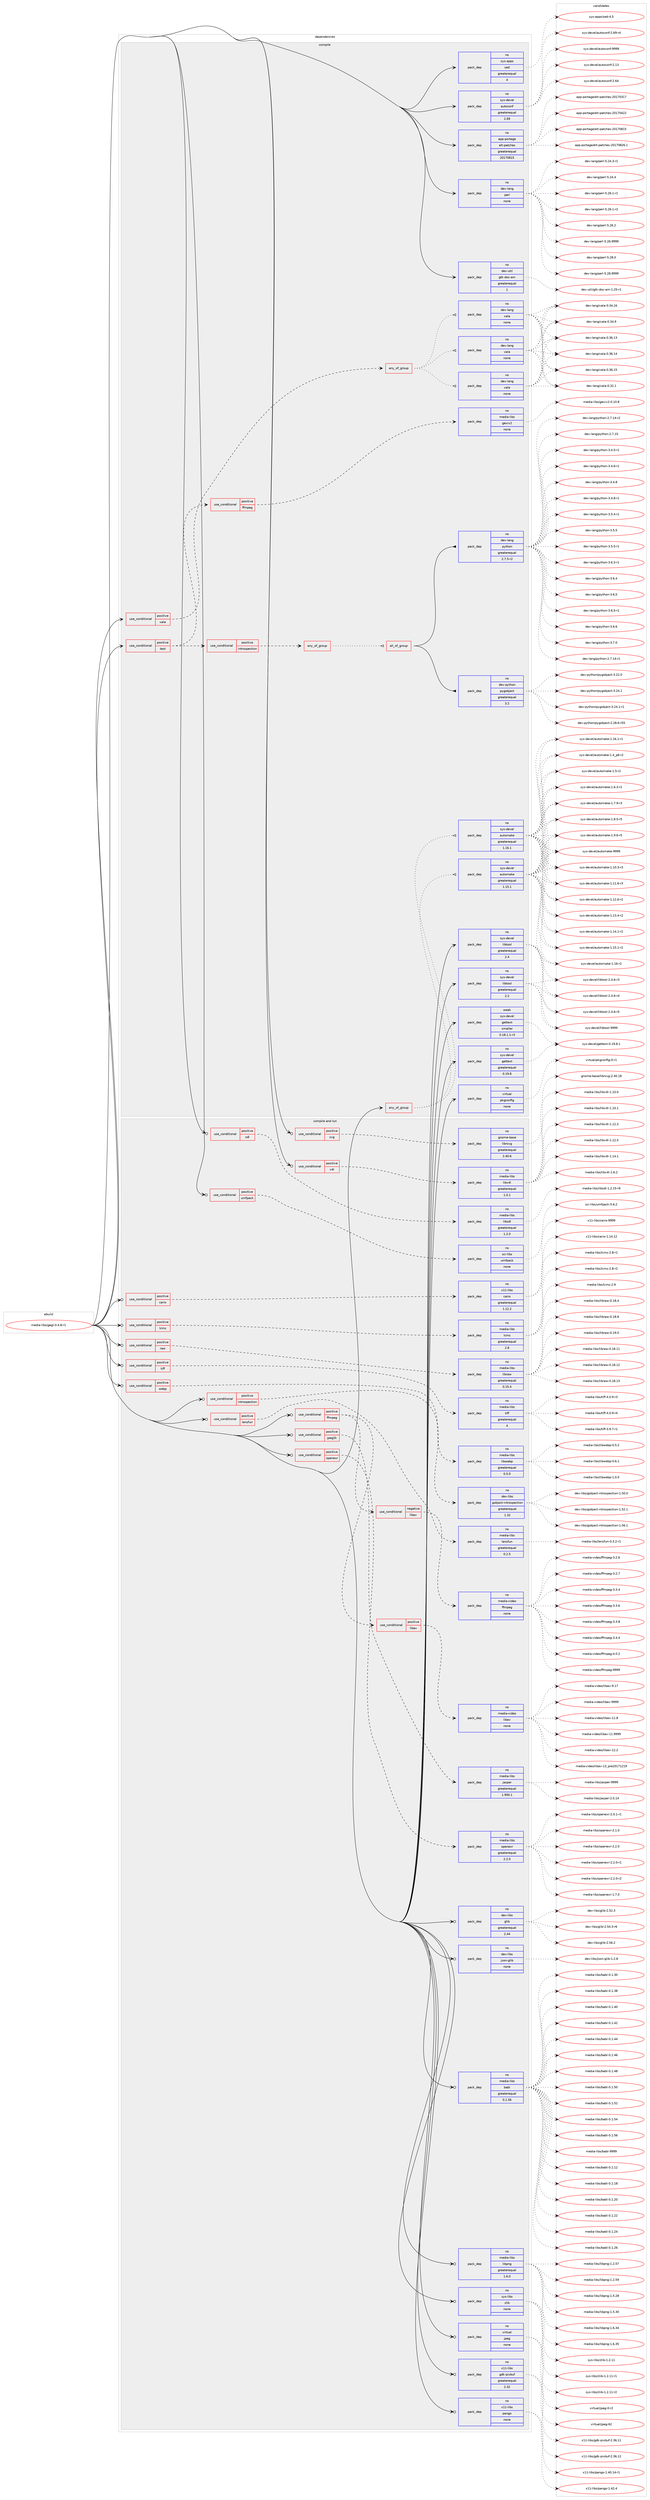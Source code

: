 digraph prolog {

# *************
# Graph options
# *************

newrank=true;
concentrate=true;
compound=true;
graph [rankdir=LR,fontname=Helvetica,fontsize=10,ranksep=1.5];#, ranksep=2.5, nodesep=0.2];
edge  [arrowhead=vee];
node  [fontname=Helvetica,fontsize=10];

# **********
# The ebuild
# **********

subgraph cluster_leftcol {
color=gray;
rank=same;
label=<<i>ebuild</i>>;
id [label="media-libs/gegl-0.4.8-r1", color=red, width=4, href="../media-libs/gegl-0.4.8-r1.svg"];
}

# ****************
# The dependencies
# ****************

subgraph cluster_midcol {
color=gray;
label=<<i>dependencies</i>>;
subgraph cluster_compile {
fillcolor="#eeeeee";
style=filled;
label=<<i>compile</i>>;
subgraph any164 {
dependency10543 [label=<<TABLE BORDER="0" CELLBORDER="1" CELLSPACING="0" CELLPADDING="4"><TR><TD CELLPADDING="10">any_of_group</TD></TR></TABLE>>, shape=none, color=red];subgraph pack7151 {
dependency10544 [label=<<TABLE BORDER="0" CELLBORDER="1" CELLSPACING="0" CELLPADDING="4" WIDTH="220"><TR><TD ROWSPAN="6" CELLPADDING="30">pack_dep</TD></TR><TR><TD WIDTH="110">no</TD></TR><TR><TD>sys-devel</TD></TR><TR><TD>automake</TD></TR><TR><TD>greaterequal</TD></TR><TR><TD>1.16.1</TD></TR></TABLE>>, shape=none, color=blue];
}
dependency10543:e -> dependency10544:w [weight=20,style="dotted",arrowhead="oinv"];
subgraph pack7152 {
dependency10545 [label=<<TABLE BORDER="0" CELLBORDER="1" CELLSPACING="0" CELLPADDING="4" WIDTH="220"><TR><TD ROWSPAN="6" CELLPADDING="30">pack_dep</TD></TR><TR><TD WIDTH="110">no</TD></TR><TR><TD>sys-devel</TD></TR><TR><TD>automake</TD></TR><TR><TD>greaterequal</TD></TR><TR><TD>1.15.1</TD></TR></TABLE>>, shape=none, color=blue];
}
dependency10543:e -> dependency10545:w [weight=20,style="dotted",arrowhead="oinv"];
}
id:e -> dependency10543:w [weight=20,style="solid",arrowhead="vee"];
subgraph cond3217 {
dependency10546 [label=<<TABLE BORDER="0" CELLBORDER="1" CELLSPACING="0" CELLPADDING="4"><TR><TD ROWSPAN="3" CELLPADDING="10">use_conditional</TD></TR><TR><TD>positive</TD></TR><TR><TD>test</TD></TR></TABLE>>, shape=none, color=red];
subgraph cond3218 {
dependency10547 [label=<<TABLE BORDER="0" CELLBORDER="1" CELLSPACING="0" CELLPADDING="4"><TR><TD ROWSPAN="3" CELLPADDING="10">use_conditional</TD></TR><TR><TD>positive</TD></TR><TR><TD>ffmpeg</TD></TR></TABLE>>, shape=none, color=red];
subgraph pack7153 {
dependency10548 [label=<<TABLE BORDER="0" CELLBORDER="1" CELLSPACING="0" CELLPADDING="4" WIDTH="220"><TR><TD ROWSPAN="6" CELLPADDING="30">pack_dep</TD></TR><TR><TD WIDTH="110">no</TD></TR><TR><TD>media-libs</TD></TR><TR><TD>gexiv2</TD></TR><TR><TD>none</TD></TR><TR><TD></TD></TR></TABLE>>, shape=none, color=blue];
}
dependency10547:e -> dependency10548:w [weight=20,style="dashed",arrowhead="vee"];
}
dependency10546:e -> dependency10547:w [weight=20,style="dashed",arrowhead="vee"];
subgraph cond3219 {
dependency10549 [label=<<TABLE BORDER="0" CELLBORDER="1" CELLSPACING="0" CELLPADDING="4"><TR><TD ROWSPAN="3" CELLPADDING="10">use_conditional</TD></TR><TR><TD>positive</TD></TR><TR><TD>introspection</TD></TR></TABLE>>, shape=none, color=red];
subgraph any165 {
dependency10550 [label=<<TABLE BORDER="0" CELLBORDER="1" CELLSPACING="0" CELLPADDING="4"><TR><TD CELLPADDING="10">any_of_group</TD></TR></TABLE>>, shape=none, color=red];subgraph all14 {
dependency10551 [label=<<TABLE BORDER="0" CELLBORDER="1" CELLSPACING="0" CELLPADDING="4"><TR><TD CELLPADDING="10">all_of_group</TD></TR></TABLE>>, shape=none, color=red];subgraph pack7154 {
dependency10552 [label=<<TABLE BORDER="0" CELLBORDER="1" CELLSPACING="0" CELLPADDING="4" WIDTH="220"><TR><TD ROWSPAN="6" CELLPADDING="30">pack_dep</TD></TR><TR><TD WIDTH="110">no</TD></TR><TR><TD>dev-lang</TD></TR><TR><TD>python</TD></TR><TR><TD>greaterequal</TD></TR><TR><TD>2.7.5-r2</TD></TR></TABLE>>, shape=none, color=blue];
}
dependency10551:e -> dependency10552:w [weight=20,style="solid",arrowhead="inv"];
subgraph pack7155 {
dependency10553 [label=<<TABLE BORDER="0" CELLBORDER="1" CELLSPACING="0" CELLPADDING="4" WIDTH="220"><TR><TD ROWSPAN="6" CELLPADDING="30">pack_dep</TD></TR><TR><TD WIDTH="110">no</TD></TR><TR><TD>dev-python</TD></TR><TR><TD>pygobject</TD></TR><TR><TD>greaterequal</TD></TR><TR><TD>3.2</TD></TR></TABLE>>, shape=none, color=blue];
}
dependency10551:e -> dependency10553:w [weight=20,style="solid",arrowhead="inv"];
}
dependency10550:e -> dependency10551:w [weight=20,style="dotted",arrowhead="oinv"];
}
dependency10549:e -> dependency10550:w [weight=20,style="dashed",arrowhead="vee"];
}
dependency10546:e -> dependency10549:w [weight=20,style="dashed",arrowhead="vee"];
}
id:e -> dependency10546:w [weight=20,style="solid",arrowhead="vee"];
subgraph cond3220 {
dependency10554 [label=<<TABLE BORDER="0" CELLBORDER="1" CELLSPACING="0" CELLPADDING="4"><TR><TD ROWSPAN="3" CELLPADDING="10">use_conditional</TD></TR><TR><TD>positive</TD></TR><TR><TD>vala</TD></TR></TABLE>>, shape=none, color=red];
subgraph any166 {
dependency10555 [label=<<TABLE BORDER="0" CELLBORDER="1" CELLSPACING="0" CELLPADDING="4"><TR><TD CELLPADDING="10">any_of_group</TD></TR></TABLE>>, shape=none, color=red];subgraph pack7156 {
dependency10556 [label=<<TABLE BORDER="0" CELLBORDER="1" CELLSPACING="0" CELLPADDING="4" WIDTH="220"><TR><TD ROWSPAN="6" CELLPADDING="30">pack_dep</TD></TR><TR><TD WIDTH="110">no</TD></TR><TR><TD>dev-lang</TD></TR><TR><TD>vala</TD></TR><TR><TD>none</TD></TR><TR><TD></TD></TR></TABLE>>, shape=none, color=blue];
}
dependency10555:e -> dependency10556:w [weight=20,style="dotted",arrowhead="oinv"];
subgraph pack7157 {
dependency10557 [label=<<TABLE BORDER="0" CELLBORDER="1" CELLSPACING="0" CELLPADDING="4" WIDTH="220"><TR><TD ROWSPAN="6" CELLPADDING="30">pack_dep</TD></TR><TR><TD WIDTH="110">no</TD></TR><TR><TD>dev-lang</TD></TR><TR><TD>vala</TD></TR><TR><TD>none</TD></TR><TR><TD></TD></TR></TABLE>>, shape=none, color=blue];
}
dependency10555:e -> dependency10557:w [weight=20,style="dotted",arrowhead="oinv"];
subgraph pack7158 {
dependency10558 [label=<<TABLE BORDER="0" CELLBORDER="1" CELLSPACING="0" CELLPADDING="4" WIDTH="220"><TR><TD ROWSPAN="6" CELLPADDING="30">pack_dep</TD></TR><TR><TD WIDTH="110">no</TD></TR><TR><TD>dev-lang</TD></TR><TR><TD>vala</TD></TR><TR><TD>none</TD></TR><TR><TD></TD></TR></TABLE>>, shape=none, color=blue];
}
dependency10555:e -> dependency10558:w [weight=20,style="dotted",arrowhead="oinv"];
}
dependency10554:e -> dependency10555:w [weight=20,style="dashed",arrowhead="vee"];
}
id:e -> dependency10554:w [weight=20,style="solid",arrowhead="vee"];
subgraph pack7159 {
dependency10559 [label=<<TABLE BORDER="0" CELLBORDER="1" CELLSPACING="0" CELLPADDING="4" WIDTH="220"><TR><TD ROWSPAN="6" CELLPADDING="30">pack_dep</TD></TR><TR><TD WIDTH="110">no</TD></TR><TR><TD>app-portage</TD></TR><TR><TD>elt-patches</TD></TR><TR><TD>greaterequal</TD></TR><TR><TD>20170815</TD></TR></TABLE>>, shape=none, color=blue];
}
id:e -> dependency10559:w [weight=20,style="solid",arrowhead="vee"];
subgraph pack7160 {
dependency10560 [label=<<TABLE BORDER="0" CELLBORDER="1" CELLSPACING="0" CELLPADDING="4" WIDTH="220"><TR><TD ROWSPAN="6" CELLPADDING="30">pack_dep</TD></TR><TR><TD WIDTH="110">no</TD></TR><TR><TD>dev-lang</TD></TR><TR><TD>perl</TD></TR><TR><TD>none</TD></TR><TR><TD></TD></TR></TABLE>>, shape=none, color=blue];
}
id:e -> dependency10560:w [weight=20,style="solid",arrowhead="vee"];
subgraph pack7161 {
dependency10561 [label=<<TABLE BORDER="0" CELLBORDER="1" CELLSPACING="0" CELLPADDING="4" WIDTH="220"><TR><TD ROWSPAN="6" CELLPADDING="30">pack_dep</TD></TR><TR><TD WIDTH="110">no</TD></TR><TR><TD>dev-util</TD></TR><TR><TD>gtk-doc-am</TD></TR><TR><TD>greaterequal</TD></TR><TR><TD>1</TD></TR></TABLE>>, shape=none, color=blue];
}
id:e -> dependency10561:w [weight=20,style="solid",arrowhead="vee"];
subgraph pack7162 {
dependency10562 [label=<<TABLE BORDER="0" CELLBORDER="1" CELLSPACING="0" CELLPADDING="4" WIDTH="220"><TR><TD ROWSPAN="6" CELLPADDING="30">pack_dep</TD></TR><TR><TD WIDTH="110">no</TD></TR><TR><TD>sys-apps</TD></TR><TR><TD>sed</TD></TR><TR><TD>greaterequal</TD></TR><TR><TD>4</TD></TR></TABLE>>, shape=none, color=blue];
}
id:e -> dependency10562:w [weight=20,style="solid",arrowhead="vee"];
subgraph pack7163 {
dependency10563 [label=<<TABLE BORDER="0" CELLBORDER="1" CELLSPACING="0" CELLPADDING="4" WIDTH="220"><TR><TD ROWSPAN="6" CELLPADDING="30">pack_dep</TD></TR><TR><TD WIDTH="110">no</TD></TR><TR><TD>sys-devel</TD></TR><TR><TD>autoconf</TD></TR><TR><TD>greaterequal</TD></TR><TR><TD>2.69</TD></TR></TABLE>>, shape=none, color=blue];
}
id:e -> dependency10563:w [weight=20,style="solid",arrowhead="vee"];
subgraph pack7164 {
dependency10564 [label=<<TABLE BORDER="0" CELLBORDER="1" CELLSPACING="0" CELLPADDING="4" WIDTH="220"><TR><TD ROWSPAN="6" CELLPADDING="30">pack_dep</TD></TR><TR><TD WIDTH="110">no</TD></TR><TR><TD>sys-devel</TD></TR><TR><TD>gettext</TD></TR><TR><TD>greaterequal</TD></TR><TR><TD>0.19.8</TD></TR></TABLE>>, shape=none, color=blue];
}
id:e -> dependency10564:w [weight=20,style="solid",arrowhead="vee"];
subgraph pack7165 {
dependency10565 [label=<<TABLE BORDER="0" CELLBORDER="1" CELLSPACING="0" CELLPADDING="4" WIDTH="220"><TR><TD ROWSPAN="6" CELLPADDING="30">pack_dep</TD></TR><TR><TD WIDTH="110">no</TD></TR><TR><TD>sys-devel</TD></TR><TR><TD>libtool</TD></TR><TR><TD>greaterequal</TD></TR><TR><TD>2.2</TD></TR></TABLE>>, shape=none, color=blue];
}
id:e -> dependency10565:w [weight=20,style="solid",arrowhead="vee"];
subgraph pack7166 {
dependency10566 [label=<<TABLE BORDER="0" CELLBORDER="1" CELLSPACING="0" CELLPADDING="4" WIDTH="220"><TR><TD ROWSPAN="6" CELLPADDING="30">pack_dep</TD></TR><TR><TD WIDTH="110">no</TD></TR><TR><TD>sys-devel</TD></TR><TR><TD>libtool</TD></TR><TR><TD>greaterequal</TD></TR><TR><TD>2.4</TD></TR></TABLE>>, shape=none, color=blue];
}
id:e -> dependency10566:w [weight=20,style="solid",arrowhead="vee"];
subgraph pack7167 {
dependency10567 [label=<<TABLE BORDER="0" CELLBORDER="1" CELLSPACING="0" CELLPADDING="4" WIDTH="220"><TR><TD ROWSPAN="6" CELLPADDING="30">pack_dep</TD></TR><TR><TD WIDTH="110">no</TD></TR><TR><TD>virtual</TD></TR><TR><TD>pkgconfig</TD></TR><TR><TD>none</TD></TR><TR><TD></TD></TR></TABLE>>, shape=none, color=blue];
}
id:e -> dependency10567:w [weight=20,style="solid",arrowhead="vee"];
subgraph pack7168 {
dependency10568 [label=<<TABLE BORDER="0" CELLBORDER="1" CELLSPACING="0" CELLPADDING="4" WIDTH="220"><TR><TD ROWSPAN="6" CELLPADDING="30">pack_dep</TD></TR><TR><TD WIDTH="110">weak</TD></TR><TR><TD>sys-devel</TD></TR><TR><TD>gettext</TD></TR><TR><TD>smaller</TD></TR><TR><TD>0.18.1.1-r3</TD></TR></TABLE>>, shape=none, color=blue];
}
id:e -> dependency10568:w [weight=20,style="solid",arrowhead="vee"];
}
subgraph cluster_compileandrun {
fillcolor="#eeeeee";
style=filled;
label=<<i>compile and run</i>>;
subgraph cond3221 {
dependency10569 [label=<<TABLE BORDER="0" CELLBORDER="1" CELLSPACING="0" CELLPADDING="4"><TR><TD ROWSPAN="3" CELLPADDING="10">use_conditional</TD></TR><TR><TD>positive</TD></TR><TR><TD>cairo</TD></TR></TABLE>>, shape=none, color=red];
subgraph pack7169 {
dependency10570 [label=<<TABLE BORDER="0" CELLBORDER="1" CELLSPACING="0" CELLPADDING="4" WIDTH="220"><TR><TD ROWSPAN="6" CELLPADDING="30">pack_dep</TD></TR><TR><TD WIDTH="110">no</TD></TR><TR><TD>x11-libs</TD></TR><TR><TD>cairo</TD></TR><TR><TD>greaterequal</TD></TR><TR><TD>1.12.2</TD></TR></TABLE>>, shape=none, color=blue];
}
dependency10569:e -> dependency10570:w [weight=20,style="dashed",arrowhead="vee"];
}
id:e -> dependency10569:w [weight=20,style="solid",arrowhead="odotvee"];
subgraph cond3222 {
dependency10571 [label=<<TABLE BORDER="0" CELLBORDER="1" CELLSPACING="0" CELLPADDING="4"><TR><TD ROWSPAN="3" CELLPADDING="10">use_conditional</TD></TR><TR><TD>positive</TD></TR><TR><TD>ffmpeg</TD></TR></TABLE>>, shape=none, color=red];
subgraph cond3223 {
dependency10572 [label=<<TABLE BORDER="0" CELLBORDER="1" CELLSPACING="0" CELLPADDING="4"><TR><TD ROWSPAN="3" CELLPADDING="10">use_conditional</TD></TR><TR><TD>positive</TD></TR><TR><TD>libav</TD></TR></TABLE>>, shape=none, color=red];
subgraph pack7170 {
dependency10573 [label=<<TABLE BORDER="0" CELLBORDER="1" CELLSPACING="0" CELLPADDING="4" WIDTH="220"><TR><TD ROWSPAN="6" CELLPADDING="30">pack_dep</TD></TR><TR><TD WIDTH="110">no</TD></TR><TR><TD>media-video</TD></TR><TR><TD>libav</TD></TR><TR><TD>none</TD></TR><TR><TD></TD></TR></TABLE>>, shape=none, color=blue];
}
dependency10572:e -> dependency10573:w [weight=20,style="dashed",arrowhead="vee"];
}
dependency10571:e -> dependency10572:w [weight=20,style="dashed",arrowhead="vee"];
subgraph cond3224 {
dependency10574 [label=<<TABLE BORDER="0" CELLBORDER="1" CELLSPACING="0" CELLPADDING="4"><TR><TD ROWSPAN="3" CELLPADDING="10">use_conditional</TD></TR><TR><TD>negative</TD></TR><TR><TD>libav</TD></TR></TABLE>>, shape=none, color=red];
subgraph pack7171 {
dependency10575 [label=<<TABLE BORDER="0" CELLBORDER="1" CELLSPACING="0" CELLPADDING="4" WIDTH="220"><TR><TD ROWSPAN="6" CELLPADDING="30">pack_dep</TD></TR><TR><TD WIDTH="110">no</TD></TR><TR><TD>media-video</TD></TR><TR><TD>ffmpeg</TD></TR><TR><TD>none</TD></TR><TR><TD></TD></TR></TABLE>>, shape=none, color=blue];
}
dependency10574:e -> dependency10575:w [weight=20,style="dashed",arrowhead="vee"];
}
dependency10571:e -> dependency10574:w [weight=20,style="dashed",arrowhead="vee"];
}
id:e -> dependency10571:w [weight=20,style="solid",arrowhead="odotvee"];
subgraph cond3225 {
dependency10576 [label=<<TABLE BORDER="0" CELLBORDER="1" CELLSPACING="0" CELLPADDING="4"><TR><TD ROWSPAN="3" CELLPADDING="10">use_conditional</TD></TR><TR><TD>positive</TD></TR><TR><TD>introspection</TD></TR></TABLE>>, shape=none, color=red];
subgraph pack7172 {
dependency10577 [label=<<TABLE BORDER="0" CELLBORDER="1" CELLSPACING="0" CELLPADDING="4" WIDTH="220"><TR><TD ROWSPAN="6" CELLPADDING="30">pack_dep</TD></TR><TR><TD WIDTH="110">no</TD></TR><TR><TD>dev-libs</TD></TR><TR><TD>gobject-introspection</TD></TR><TR><TD>greaterequal</TD></TR><TR><TD>1.32</TD></TR></TABLE>>, shape=none, color=blue];
}
dependency10576:e -> dependency10577:w [weight=20,style="dashed",arrowhead="vee"];
}
id:e -> dependency10576:w [weight=20,style="solid",arrowhead="odotvee"];
subgraph cond3226 {
dependency10578 [label=<<TABLE BORDER="0" CELLBORDER="1" CELLSPACING="0" CELLPADDING="4"><TR><TD ROWSPAN="3" CELLPADDING="10">use_conditional</TD></TR><TR><TD>positive</TD></TR><TR><TD>jpeg2k</TD></TR></TABLE>>, shape=none, color=red];
subgraph pack7173 {
dependency10579 [label=<<TABLE BORDER="0" CELLBORDER="1" CELLSPACING="0" CELLPADDING="4" WIDTH="220"><TR><TD ROWSPAN="6" CELLPADDING="30">pack_dep</TD></TR><TR><TD WIDTH="110">no</TD></TR><TR><TD>media-libs</TD></TR><TR><TD>jasper</TD></TR><TR><TD>greaterequal</TD></TR><TR><TD>1.900.1</TD></TR></TABLE>>, shape=none, color=blue];
}
dependency10578:e -> dependency10579:w [weight=20,style="dashed",arrowhead="vee"];
}
id:e -> dependency10578:w [weight=20,style="solid",arrowhead="odotvee"];
subgraph cond3227 {
dependency10580 [label=<<TABLE BORDER="0" CELLBORDER="1" CELLSPACING="0" CELLPADDING="4"><TR><TD ROWSPAN="3" CELLPADDING="10">use_conditional</TD></TR><TR><TD>positive</TD></TR><TR><TD>lcms</TD></TR></TABLE>>, shape=none, color=red];
subgraph pack7174 {
dependency10581 [label=<<TABLE BORDER="0" CELLBORDER="1" CELLSPACING="0" CELLPADDING="4" WIDTH="220"><TR><TD ROWSPAN="6" CELLPADDING="30">pack_dep</TD></TR><TR><TD WIDTH="110">no</TD></TR><TR><TD>media-libs</TD></TR><TR><TD>lcms</TD></TR><TR><TD>greaterequal</TD></TR><TR><TD>2.8</TD></TR></TABLE>>, shape=none, color=blue];
}
dependency10580:e -> dependency10581:w [weight=20,style="dashed",arrowhead="vee"];
}
id:e -> dependency10580:w [weight=20,style="solid",arrowhead="odotvee"];
subgraph cond3228 {
dependency10582 [label=<<TABLE BORDER="0" CELLBORDER="1" CELLSPACING="0" CELLPADDING="4"><TR><TD ROWSPAN="3" CELLPADDING="10">use_conditional</TD></TR><TR><TD>positive</TD></TR><TR><TD>lensfun</TD></TR></TABLE>>, shape=none, color=red];
subgraph pack7175 {
dependency10583 [label=<<TABLE BORDER="0" CELLBORDER="1" CELLSPACING="0" CELLPADDING="4" WIDTH="220"><TR><TD ROWSPAN="6" CELLPADDING="30">pack_dep</TD></TR><TR><TD WIDTH="110">no</TD></TR><TR><TD>media-libs</TD></TR><TR><TD>lensfun</TD></TR><TR><TD>greaterequal</TD></TR><TR><TD>0.2.5</TD></TR></TABLE>>, shape=none, color=blue];
}
dependency10582:e -> dependency10583:w [weight=20,style="dashed",arrowhead="vee"];
}
id:e -> dependency10582:w [weight=20,style="solid",arrowhead="odotvee"];
subgraph cond3229 {
dependency10584 [label=<<TABLE BORDER="0" CELLBORDER="1" CELLSPACING="0" CELLPADDING="4"><TR><TD ROWSPAN="3" CELLPADDING="10">use_conditional</TD></TR><TR><TD>positive</TD></TR><TR><TD>openexr</TD></TR></TABLE>>, shape=none, color=red];
subgraph pack7176 {
dependency10585 [label=<<TABLE BORDER="0" CELLBORDER="1" CELLSPACING="0" CELLPADDING="4" WIDTH="220"><TR><TD ROWSPAN="6" CELLPADDING="30">pack_dep</TD></TR><TR><TD WIDTH="110">no</TD></TR><TR><TD>media-libs</TD></TR><TR><TD>openexr</TD></TR><TR><TD>greaterequal</TD></TR><TR><TD>2.2.0</TD></TR></TABLE>>, shape=none, color=blue];
}
dependency10584:e -> dependency10585:w [weight=20,style="dashed",arrowhead="vee"];
}
id:e -> dependency10584:w [weight=20,style="solid",arrowhead="odotvee"];
subgraph cond3230 {
dependency10586 [label=<<TABLE BORDER="0" CELLBORDER="1" CELLSPACING="0" CELLPADDING="4"><TR><TD ROWSPAN="3" CELLPADDING="10">use_conditional</TD></TR><TR><TD>positive</TD></TR><TR><TD>raw</TD></TR></TABLE>>, shape=none, color=red];
subgraph pack7177 {
dependency10587 [label=<<TABLE BORDER="0" CELLBORDER="1" CELLSPACING="0" CELLPADDING="4" WIDTH="220"><TR><TD ROWSPAN="6" CELLPADDING="30">pack_dep</TD></TR><TR><TD WIDTH="110">no</TD></TR><TR><TD>media-libs</TD></TR><TR><TD>libraw</TD></TR><TR><TD>greaterequal</TD></TR><TR><TD>0.15.4</TD></TR></TABLE>>, shape=none, color=blue];
}
dependency10586:e -> dependency10587:w [weight=20,style="dashed",arrowhead="vee"];
}
id:e -> dependency10586:w [weight=20,style="solid",arrowhead="odotvee"];
subgraph cond3231 {
dependency10588 [label=<<TABLE BORDER="0" CELLBORDER="1" CELLSPACING="0" CELLPADDING="4"><TR><TD ROWSPAN="3" CELLPADDING="10">use_conditional</TD></TR><TR><TD>positive</TD></TR><TR><TD>sdl</TD></TR></TABLE>>, shape=none, color=red];
subgraph pack7178 {
dependency10589 [label=<<TABLE BORDER="0" CELLBORDER="1" CELLSPACING="0" CELLPADDING="4" WIDTH="220"><TR><TD ROWSPAN="6" CELLPADDING="30">pack_dep</TD></TR><TR><TD WIDTH="110">no</TD></TR><TR><TD>media-libs</TD></TR><TR><TD>libsdl</TD></TR><TR><TD>greaterequal</TD></TR><TR><TD>1.2.0</TD></TR></TABLE>>, shape=none, color=blue];
}
dependency10588:e -> dependency10589:w [weight=20,style="dashed",arrowhead="vee"];
}
id:e -> dependency10588:w [weight=20,style="solid",arrowhead="odotvee"];
subgraph cond3232 {
dependency10590 [label=<<TABLE BORDER="0" CELLBORDER="1" CELLSPACING="0" CELLPADDING="4"><TR><TD ROWSPAN="3" CELLPADDING="10">use_conditional</TD></TR><TR><TD>positive</TD></TR><TR><TD>svg</TD></TR></TABLE>>, shape=none, color=red];
subgraph pack7179 {
dependency10591 [label=<<TABLE BORDER="0" CELLBORDER="1" CELLSPACING="0" CELLPADDING="4" WIDTH="220"><TR><TD ROWSPAN="6" CELLPADDING="30">pack_dep</TD></TR><TR><TD WIDTH="110">no</TD></TR><TR><TD>gnome-base</TD></TR><TR><TD>librsvg</TD></TR><TR><TD>greaterequal</TD></TR><TR><TD>2.40.6</TD></TR></TABLE>>, shape=none, color=blue];
}
dependency10590:e -> dependency10591:w [weight=20,style="dashed",arrowhead="vee"];
}
id:e -> dependency10590:w [weight=20,style="solid",arrowhead="odotvee"];
subgraph cond3233 {
dependency10592 [label=<<TABLE BORDER="0" CELLBORDER="1" CELLSPACING="0" CELLPADDING="4"><TR><TD ROWSPAN="3" CELLPADDING="10">use_conditional</TD></TR><TR><TD>positive</TD></TR><TR><TD>tiff</TD></TR></TABLE>>, shape=none, color=red];
subgraph pack7180 {
dependency10593 [label=<<TABLE BORDER="0" CELLBORDER="1" CELLSPACING="0" CELLPADDING="4" WIDTH="220"><TR><TD ROWSPAN="6" CELLPADDING="30">pack_dep</TD></TR><TR><TD WIDTH="110">no</TD></TR><TR><TD>media-libs</TD></TR><TR><TD>tiff</TD></TR><TR><TD>greaterequal</TD></TR><TR><TD>4</TD></TR></TABLE>>, shape=none, color=blue];
}
dependency10592:e -> dependency10593:w [weight=20,style="dashed",arrowhead="vee"];
}
id:e -> dependency10592:w [weight=20,style="solid",arrowhead="odotvee"];
subgraph cond3234 {
dependency10594 [label=<<TABLE BORDER="0" CELLBORDER="1" CELLSPACING="0" CELLPADDING="4"><TR><TD ROWSPAN="3" CELLPADDING="10">use_conditional</TD></TR><TR><TD>positive</TD></TR><TR><TD>umfpack</TD></TR></TABLE>>, shape=none, color=red];
subgraph pack7181 {
dependency10595 [label=<<TABLE BORDER="0" CELLBORDER="1" CELLSPACING="0" CELLPADDING="4" WIDTH="220"><TR><TD ROWSPAN="6" CELLPADDING="30">pack_dep</TD></TR><TR><TD WIDTH="110">no</TD></TR><TR><TD>sci-libs</TD></TR><TR><TD>umfpack</TD></TR><TR><TD>none</TD></TR><TR><TD></TD></TR></TABLE>>, shape=none, color=blue];
}
dependency10594:e -> dependency10595:w [weight=20,style="dashed",arrowhead="vee"];
}
id:e -> dependency10594:w [weight=20,style="solid",arrowhead="odotvee"];
subgraph cond3235 {
dependency10596 [label=<<TABLE BORDER="0" CELLBORDER="1" CELLSPACING="0" CELLPADDING="4"><TR><TD ROWSPAN="3" CELLPADDING="10">use_conditional</TD></TR><TR><TD>positive</TD></TR><TR><TD>v4l</TD></TR></TABLE>>, shape=none, color=red];
subgraph pack7182 {
dependency10597 [label=<<TABLE BORDER="0" CELLBORDER="1" CELLSPACING="0" CELLPADDING="4" WIDTH="220"><TR><TD ROWSPAN="6" CELLPADDING="30">pack_dep</TD></TR><TR><TD WIDTH="110">no</TD></TR><TR><TD>media-libs</TD></TR><TR><TD>libv4l</TD></TR><TR><TD>greaterequal</TD></TR><TR><TD>1.0.1</TD></TR></TABLE>>, shape=none, color=blue];
}
dependency10596:e -> dependency10597:w [weight=20,style="dashed",arrowhead="vee"];
}
id:e -> dependency10596:w [weight=20,style="solid",arrowhead="odotvee"];
subgraph cond3236 {
dependency10598 [label=<<TABLE BORDER="0" CELLBORDER="1" CELLSPACING="0" CELLPADDING="4"><TR><TD ROWSPAN="3" CELLPADDING="10">use_conditional</TD></TR><TR><TD>positive</TD></TR><TR><TD>webp</TD></TR></TABLE>>, shape=none, color=red];
subgraph pack7183 {
dependency10599 [label=<<TABLE BORDER="0" CELLBORDER="1" CELLSPACING="0" CELLPADDING="4" WIDTH="220"><TR><TD ROWSPAN="6" CELLPADDING="30">pack_dep</TD></TR><TR><TD WIDTH="110">no</TD></TR><TR><TD>media-libs</TD></TR><TR><TD>libwebp</TD></TR><TR><TD>greaterequal</TD></TR><TR><TD>0.5.0</TD></TR></TABLE>>, shape=none, color=blue];
}
dependency10598:e -> dependency10599:w [weight=20,style="dashed",arrowhead="vee"];
}
id:e -> dependency10598:w [weight=20,style="solid",arrowhead="odotvee"];
subgraph pack7184 {
dependency10600 [label=<<TABLE BORDER="0" CELLBORDER="1" CELLSPACING="0" CELLPADDING="4" WIDTH="220"><TR><TD ROWSPAN="6" CELLPADDING="30">pack_dep</TD></TR><TR><TD WIDTH="110">no</TD></TR><TR><TD>dev-libs</TD></TR><TR><TD>glib</TD></TR><TR><TD>greaterequal</TD></TR><TR><TD>2.44</TD></TR></TABLE>>, shape=none, color=blue];
}
id:e -> dependency10600:w [weight=20,style="solid",arrowhead="odotvee"];
subgraph pack7185 {
dependency10601 [label=<<TABLE BORDER="0" CELLBORDER="1" CELLSPACING="0" CELLPADDING="4" WIDTH="220"><TR><TD ROWSPAN="6" CELLPADDING="30">pack_dep</TD></TR><TR><TD WIDTH="110">no</TD></TR><TR><TD>dev-libs</TD></TR><TR><TD>json-glib</TD></TR><TR><TD>none</TD></TR><TR><TD></TD></TR></TABLE>>, shape=none, color=blue];
}
id:e -> dependency10601:w [weight=20,style="solid",arrowhead="odotvee"];
subgraph pack7186 {
dependency10602 [label=<<TABLE BORDER="0" CELLBORDER="1" CELLSPACING="0" CELLPADDING="4" WIDTH="220"><TR><TD ROWSPAN="6" CELLPADDING="30">pack_dep</TD></TR><TR><TD WIDTH="110">no</TD></TR><TR><TD>media-libs</TD></TR><TR><TD>babl</TD></TR><TR><TD>greaterequal</TD></TR><TR><TD>0.1.56</TD></TR></TABLE>>, shape=none, color=blue];
}
id:e -> dependency10602:w [weight=20,style="solid",arrowhead="odotvee"];
subgraph pack7187 {
dependency10603 [label=<<TABLE BORDER="0" CELLBORDER="1" CELLSPACING="0" CELLPADDING="4" WIDTH="220"><TR><TD ROWSPAN="6" CELLPADDING="30">pack_dep</TD></TR><TR><TD WIDTH="110">no</TD></TR><TR><TD>media-libs</TD></TR><TR><TD>libpng</TD></TR><TR><TD>greaterequal</TD></TR><TR><TD>1.6.0</TD></TR></TABLE>>, shape=none, color=blue];
}
id:e -> dependency10603:w [weight=20,style="solid",arrowhead="odotvee"];
subgraph pack7188 {
dependency10604 [label=<<TABLE BORDER="0" CELLBORDER="1" CELLSPACING="0" CELLPADDING="4" WIDTH="220"><TR><TD ROWSPAN="6" CELLPADDING="30">pack_dep</TD></TR><TR><TD WIDTH="110">no</TD></TR><TR><TD>sys-libs</TD></TR><TR><TD>zlib</TD></TR><TR><TD>none</TD></TR><TR><TD></TD></TR></TABLE>>, shape=none, color=blue];
}
id:e -> dependency10604:w [weight=20,style="solid",arrowhead="odotvee"];
subgraph pack7189 {
dependency10605 [label=<<TABLE BORDER="0" CELLBORDER="1" CELLSPACING="0" CELLPADDING="4" WIDTH="220"><TR><TD ROWSPAN="6" CELLPADDING="30">pack_dep</TD></TR><TR><TD WIDTH="110">no</TD></TR><TR><TD>virtual</TD></TR><TR><TD>jpeg</TD></TR><TR><TD>none</TD></TR><TR><TD></TD></TR></TABLE>>, shape=none, color=blue];
}
id:e -> dependency10605:w [weight=20,style="solid",arrowhead="odotvee"];
subgraph pack7190 {
dependency10606 [label=<<TABLE BORDER="0" CELLBORDER="1" CELLSPACING="0" CELLPADDING="4" WIDTH="220"><TR><TD ROWSPAN="6" CELLPADDING="30">pack_dep</TD></TR><TR><TD WIDTH="110">no</TD></TR><TR><TD>x11-libs</TD></TR><TR><TD>gdk-pixbuf</TD></TR><TR><TD>greaterequal</TD></TR><TR><TD>2.32</TD></TR></TABLE>>, shape=none, color=blue];
}
id:e -> dependency10606:w [weight=20,style="solid",arrowhead="odotvee"];
subgraph pack7191 {
dependency10607 [label=<<TABLE BORDER="0" CELLBORDER="1" CELLSPACING="0" CELLPADDING="4" WIDTH="220"><TR><TD ROWSPAN="6" CELLPADDING="30">pack_dep</TD></TR><TR><TD WIDTH="110">no</TD></TR><TR><TD>x11-libs</TD></TR><TR><TD>pango</TD></TR><TR><TD>none</TD></TR><TR><TD></TD></TR></TABLE>>, shape=none, color=blue];
}
id:e -> dependency10607:w [weight=20,style="solid",arrowhead="odotvee"];
}
subgraph cluster_run {
fillcolor="#eeeeee";
style=filled;
label=<<i>run</i>>;
}
}

# **************
# The candidates
# **************

subgraph cluster_choices {
rank=same;
color=gray;
label=<<i>candidates</i>>;

subgraph choice7151 {
color=black;
nodesep=1;
choice11512111545100101118101108479711711611110997107101454946494846514511451 [label="sys-devel/automake-1.10.3-r3", color=red, width=4,href="../sys-devel/automake-1.10.3-r3.svg"];
choice11512111545100101118101108479711711611110997107101454946494946544511451 [label="sys-devel/automake-1.11.6-r3", color=red, width=4,href="../sys-devel/automake-1.11.6-r3.svg"];
choice11512111545100101118101108479711711611110997107101454946495046544511450 [label="sys-devel/automake-1.12.6-r2", color=red, width=4,href="../sys-devel/automake-1.12.6-r2.svg"];
choice11512111545100101118101108479711711611110997107101454946495146524511450 [label="sys-devel/automake-1.13.4-r2", color=red, width=4,href="../sys-devel/automake-1.13.4-r2.svg"];
choice11512111545100101118101108479711711611110997107101454946495246494511450 [label="sys-devel/automake-1.14.1-r2", color=red, width=4,href="../sys-devel/automake-1.14.1-r2.svg"];
choice11512111545100101118101108479711711611110997107101454946495346494511450 [label="sys-devel/automake-1.15.1-r2", color=red, width=4,href="../sys-devel/automake-1.15.1-r2.svg"];
choice1151211154510010111810110847971171161111099710710145494649544511450 [label="sys-devel/automake-1.16-r2", color=red, width=4,href="../sys-devel/automake-1.16-r2.svg"];
choice11512111545100101118101108479711711611110997107101454946495446494511449 [label="sys-devel/automake-1.16.1-r1", color=red, width=4,href="../sys-devel/automake-1.16.1-r1.svg"];
choice115121115451001011181011084797117116111109971071014549465295112544511450 [label="sys-devel/automake-1.4_p6-r2", color=red, width=4,href="../sys-devel/automake-1.4_p6-r2.svg"];
choice11512111545100101118101108479711711611110997107101454946534511450 [label="sys-devel/automake-1.5-r2", color=red, width=4,href="../sys-devel/automake-1.5-r2.svg"];
choice115121115451001011181011084797117116111109971071014549465446514511450 [label="sys-devel/automake-1.6.3-r2", color=red, width=4,href="../sys-devel/automake-1.6.3-r2.svg"];
choice115121115451001011181011084797117116111109971071014549465546574511451 [label="sys-devel/automake-1.7.9-r3", color=red, width=4,href="../sys-devel/automake-1.7.9-r3.svg"];
choice115121115451001011181011084797117116111109971071014549465646534511453 [label="sys-devel/automake-1.8.5-r5", color=red, width=4,href="../sys-devel/automake-1.8.5-r5.svg"];
choice115121115451001011181011084797117116111109971071014549465746544511453 [label="sys-devel/automake-1.9.6-r5", color=red, width=4,href="../sys-devel/automake-1.9.6-r5.svg"];
choice115121115451001011181011084797117116111109971071014557575757 [label="sys-devel/automake-9999", color=red, width=4,href="../sys-devel/automake-9999.svg"];
dependency10544:e -> choice11512111545100101118101108479711711611110997107101454946494846514511451:w [style=dotted,weight="100"];
dependency10544:e -> choice11512111545100101118101108479711711611110997107101454946494946544511451:w [style=dotted,weight="100"];
dependency10544:e -> choice11512111545100101118101108479711711611110997107101454946495046544511450:w [style=dotted,weight="100"];
dependency10544:e -> choice11512111545100101118101108479711711611110997107101454946495146524511450:w [style=dotted,weight="100"];
dependency10544:e -> choice11512111545100101118101108479711711611110997107101454946495246494511450:w [style=dotted,weight="100"];
dependency10544:e -> choice11512111545100101118101108479711711611110997107101454946495346494511450:w [style=dotted,weight="100"];
dependency10544:e -> choice1151211154510010111810110847971171161111099710710145494649544511450:w [style=dotted,weight="100"];
dependency10544:e -> choice11512111545100101118101108479711711611110997107101454946495446494511449:w [style=dotted,weight="100"];
dependency10544:e -> choice115121115451001011181011084797117116111109971071014549465295112544511450:w [style=dotted,weight="100"];
dependency10544:e -> choice11512111545100101118101108479711711611110997107101454946534511450:w [style=dotted,weight="100"];
dependency10544:e -> choice115121115451001011181011084797117116111109971071014549465446514511450:w [style=dotted,weight="100"];
dependency10544:e -> choice115121115451001011181011084797117116111109971071014549465546574511451:w [style=dotted,weight="100"];
dependency10544:e -> choice115121115451001011181011084797117116111109971071014549465646534511453:w [style=dotted,weight="100"];
dependency10544:e -> choice115121115451001011181011084797117116111109971071014549465746544511453:w [style=dotted,weight="100"];
dependency10544:e -> choice115121115451001011181011084797117116111109971071014557575757:w [style=dotted,weight="100"];
}
subgraph choice7152 {
color=black;
nodesep=1;
choice11512111545100101118101108479711711611110997107101454946494846514511451 [label="sys-devel/automake-1.10.3-r3", color=red, width=4,href="../sys-devel/automake-1.10.3-r3.svg"];
choice11512111545100101118101108479711711611110997107101454946494946544511451 [label="sys-devel/automake-1.11.6-r3", color=red, width=4,href="../sys-devel/automake-1.11.6-r3.svg"];
choice11512111545100101118101108479711711611110997107101454946495046544511450 [label="sys-devel/automake-1.12.6-r2", color=red, width=4,href="../sys-devel/automake-1.12.6-r2.svg"];
choice11512111545100101118101108479711711611110997107101454946495146524511450 [label="sys-devel/automake-1.13.4-r2", color=red, width=4,href="../sys-devel/automake-1.13.4-r2.svg"];
choice11512111545100101118101108479711711611110997107101454946495246494511450 [label="sys-devel/automake-1.14.1-r2", color=red, width=4,href="../sys-devel/automake-1.14.1-r2.svg"];
choice11512111545100101118101108479711711611110997107101454946495346494511450 [label="sys-devel/automake-1.15.1-r2", color=red, width=4,href="../sys-devel/automake-1.15.1-r2.svg"];
choice1151211154510010111810110847971171161111099710710145494649544511450 [label="sys-devel/automake-1.16-r2", color=red, width=4,href="../sys-devel/automake-1.16-r2.svg"];
choice11512111545100101118101108479711711611110997107101454946495446494511449 [label="sys-devel/automake-1.16.1-r1", color=red, width=4,href="../sys-devel/automake-1.16.1-r1.svg"];
choice115121115451001011181011084797117116111109971071014549465295112544511450 [label="sys-devel/automake-1.4_p6-r2", color=red, width=4,href="../sys-devel/automake-1.4_p6-r2.svg"];
choice11512111545100101118101108479711711611110997107101454946534511450 [label="sys-devel/automake-1.5-r2", color=red, width=4,href="../sys-devel/automake-1.5-r2.svg"];
choice115121115451001011181011084797117116111109971071014549465446514511450 [label="sys-devel/automake-1.6.3-r2", color=red, width=4,href="../sys-devel/automake-1.6.3-r2.svg"];
choice115121115451001011181011084797117116111109971071014549465546574511451 [label="sys-devel/automake-1.7.9-r3", color=red, width=4,href="../sys-devel/automake-1.7.9-r3.svg"];
choice115121115451001011181011084797117116111109971071014549465646534511453 [label="sys-devel/automake-1.8.5-r5", color=red, width=4,href="../sys-devel/automake-1.8.5-r5.svg"];
choice115121115451001011181011084797117116111109971071014549465746544511453 [label="sys-devel/automake-1.9.6-r5", color=red, width=4,href="../sys-devel/automake-1.9.6-r5.svg"];
choice115121115451001011181011084797117116111109971071014557575757 [label="sys-devel/automake-9999", color=red, width=4,href="../sys-devel/automake-9999.svg"];
dependency10545:e -> choice11512111545100101118101108479711711611110997107101454946494846514511451:w [style=dotted,weight="100"];
dependency10545:e -> choice11512111545100101118101108479711711611110997107101454946494946544511451:w [style=dotted,weight="100"];
dependency10545:e -> choice11512111545100101118101108479711711611110997107101454946495046544511450:w [style=dotted,weight="100"];
dependency10545:e -> choice11512111545100101118101108479711711611110997107101454946495146524511450:w [style=dotted,weight="100"];
dependency10545:e -> choice11512111545100101118101108479711711611110997107101454946495246494511450:w [style=dotted,weight="100"];
dependency10545:e -> choice11512111545100101118101108479711711611110997107101454946495346494511450:w [style=dotted,weight="100"];
dependency10545:e -> choice1151211154510010111810110847971171161111099710710145494649544511450:w [style=dotted,weight="100"];
dependency10545:e -> choice11512111545100101118101108479711711611110997107101454946495446494511449:w [style=dotted,weight="100"];
dependency10545:e -> choice115121115451001011181011084797117116111109971071014549465295112544511450:w [style=dotted,weight="100"];
dependency10545:e -> choice11512111545100101118101108479711711611110997107101454946534511450:w [style=dotted,weight="100"];
dependency10545:e -> choice115121115451001011181011084797117116111109971071014549465446514511450:w [style=dotted,weight="100"];
dependency10545:e -> choice115121115451001011181011084797117116111109971071014549465546574511451:w [style=dotted,weight="100"];
dependency10545:e -> choice115121115451001011181011084797117116111109971071014549465646534511453:w [style=dotted,weight="100"];
dependency10545:e -> choice115121115451001011181011084797117116111109971071014549465746544511453:w [style=dotted,weight="100"];
dependency10545:e -> choice115121115451001011181011084797117116111109971071014557575757:w [style=dotted,weight="100"];
}
subgraph choice7153 {
color=black;
nodesep=1;
choice109101100105974510810598115471031011201051185045484649484656 [label="media-libs/gexiv2-0.10.8", color=red, width=4,href="../media-libs/gexiv2-0.10.8.svg"];
dependency10548:e -> choice109101100105974510810598115471031011201051185045484649484656:w [style=dotted,weight="100"];
}
subgraph choice7154 {
color=black;
nodesep=1;
choice100101118451089711010347112121116104111110455046554649524511449 [label="dev-lang/python-2.7.14-r1", color=red, width=4,href="../dev-lang/python-2.7.14-r1.svg"];
choice100101118451089711010347112121116104111110455046554649524511450 [label="dev-lang/python-2.7.14-r2", color=red, width=4,href="../dev-lang/python-2.7.14-r2.svg"];
choice10010111845108971101034711212111610411111045504655464953 [label="dev-lang/python-2.7.15", color=red, width=4,href="../dev-lang/python-2.7.15.svg"];
choice1001011184510897110103471121211161041111104551465246534511449 [label="dev-lang/python-3.4.5-r1", color=red, width=4,href="../dev-lang/python-3.4.5-r1.svg"];
choice1001011184510897110103471121211161041111104551465246544511449 [label="dev-lang/python-3.4.6-r1", color=red, width=4,href="../dev-lang/python-3.4.6-r1.svg"];
choice100101118451089711010347112121116104111110455146524656 [label="dev-lang/python-3.4.8", color=red, width=4,href="../dev-lang/python-3.4.8.svg"];
choice1001011184510897110103471121211161041111104551465246564511449 [label="dev-lang/python-3.4.8-r1", color=red, width=4,href="../dev-lang/python-3.4.8-r1.svg"];
choice1001011184510897110103471121211161041111104551465346524511449 [label="dev-lang/python-3.5.4-r1", color=red, width=4,href="../dev-lang/python-3.5.4-r1.svg"];
choice100101118451089711010347112121116104111110455146534653 [label="dev-lang/python-3.5.5", color=red, width=4,href="../dev-lang/python-3.5.5.svg"];
choice1001011184510897110103471121211161041111104551465346534511449 [label="dev-lang/python-3.5.5-r1", color=red, width=4,href="../dev-lang/python-3.5.5-r1.svg"];
choice1001011184510897110103471121211161041111104551465446514511449 [label="dev-lang/python-3.6.3-r1", color=red, width=4,href="../dev-lang/python-3.6.3-r1.svg"];
choice100101118451089711010347112121116104111110455146544652 [label="dev-lang/python-3.6.4", color=red, width=4,href="../dev-lang/python-3.6.4.svg"];
choice100101118451089711010347112121116104111110455146544653 [label="dev-lang/python-3.6.5", color=red, width=4,href="../dev-lang/python-3.6.5.svg"];
choice1001011184510897110103471121211161041111104551465446534511449 [label="dev-lang/python-3.6.5-r1", color=red, width=4,href="../dev-lang/python-3.6.5-r1.svg"];
choice100101118451089711010347112121116104111110455146544654 [label="dev-lang/python-3.6.6", color=red, width=4,href="../dev-lang/python-3.6.6.svg"];
choice100101118451089711010347112121116104111110455146554648 [label="dev-lang/python-3.7.0", color=red, width=4,href="../dev-lang/python-3.7.0.svg"];
dependency10552:e -> choice100101118451089711010347112121116104111110455046554649524511449:w [style=dotted,weight="100"];
dependency10552:e -> choice100101118451089711010347112121116104111110455046554649524511450:w [style=dotted,weight="100"];
dependency10552:e -> choice10010111845108971101034711212111610411111045504655464953:w [style=dotted,weight="100"];
dependency10552:e -> choice1001011184510897110103471121211161041111104551465246534511449:w [style=dotted,weight="100"];
dependency10552:e -> choice1001011184510897110103471121211161041111104551465246544511449:w [style=dotted,weight="100"];
dependency10552:e -> choice100101118451089711010347112121116104111110455146524656:w [style=dotted,weight="100"];
dependency10552:e -> choice1001011184510897110103471121211161041111104551465246564511449:w [style=dotted,weight="100"];
dependency10552:e -> choice1001011184510897110103471121211161041111104551465346524511449:w [style=dotted,weight="100"];
dependency10552:e -> choice100101118451089711010347112121116104111110455146534653:w [style=dotted,weight="100"];
dependency10552:e -> choice1001011184510897110103471121211161041111104551465346534511449:w [style=dotted,weight="100"];
dependency10552:e -> choice1001011184510897110103471121211161041111104551465446514511449:w [style=dotted,weight="100"];
dependency10552:e -> choice100101118451089711010347112121116104111110455146544652:w [style=dotted,weight="100"];
dependency10552:e -> choice100101118451089711010347112121116104111110455146544653:w [style=dotted,weight="100"];
dependency10552:e -> choice1001011184510897110103471121211161041111104551465446534511449:w [style=dotted,weight="100"];
dependency10552:e -> choice100101118451089711010347112121116104111110455146544654:w [style=dotted,weight="100"];
dependency10552:e -> choice100101118451089711010347112121116104111110455146554648:w [style=dotted,weight="100"];
}
subgraph choice7155 {
color=black;
nodesep=1;
choice1001011184511212111610411111047112121103111981061019911645504650564654451145353 [label="dev-python/pygobject-2.28.6-r55", color=red, width=4,href="../dev-python/pygobject-2.28.6-r55.svg"];
choice1001011184511212111610411111047112121103111981061019911645514650504648 [label="dev-python/pygobject-3.22.0", color=red, width=4,href="../dev-python/pygobject-3.22.0.svg"];
choice1001011184511212111610411111047112121103111981061019911645514650524649 [label="dev-python/pygobject-3.24.1", color=red, width=4,href="../dev-python/pygobject-3.24.1.svg"];
choice10010111845112121116104111110471121211031119810610199116455146505246494511449 [label="dev-python/pygobject-3.24.1-r1", color=red, width=4,href="../dev-python/pygobject-3.24.1-r1.svg"];
dependency10553:e -> choice1001011184511212111610411111047112121103111981061019911645504650564654451145353:w [style=dotted,weight="100"];
dependency10553:e -> choice1001011184511212111610411111047112121103111981061019911645514650504648:w [style=dotted,weight="100"];
dependency10553:e -> choice1001011184511212111610411111047112121103111981061019911645514650524649:w [style=dotted,weight="100"];
dependency10553:e -> choice10010111845112121116104111110471121211031119810610199116455146505246494511449:w [style=dotted,weight="100"];
}
subgraph choice7156 {
color=black;
nodesep=1;
choice100101118451089711010347118971089745484651504649 [label="dev-lang/vala-0.32.1", color=red, width=4,href="../dev-lang/vala-0.32.1.svg"];
choice10010111845108971101034711897108974548465152464954 [label="dev-lang/vala-0.34.16", color=red, width=4,href="../dev-lang/vala-0.34.16.svg"];
choice100101118451089711010347118971089745484651524657 [label="dev-lang/vala-0.34.9", color=red, width=4,href="../dev-lang/vala-0.34.9.svg"];
choice10010111845108971101034711897108974548465154464951 [label="dev-lang/vala-0.36.13", color=red, width=4,href="../dev-lang/vala-0.36.13.svg"];
choice10010111845108971101034711897108974548465154464952 [label="dev-lang/vala-0.36.14", color=red, width=4,href="../dev-lang/vala-0.36.14.svg"];
choice10010111845108971101034711897108974548465154464953 [label="dev-lang/vala-0.36.15", color=red, width=4,href="../dev-lang/vala-0.36.15.svg"];
dependency10556:e -> choice100101118451089711010347118971089745484651504649:w [style=dotted,weight="100"];
dependency10556:e -> choice10010111845108971101034711897108974548465152464954:w [style=dotted,weight="100"];
dependency10556:e -> choice100101118451089711010347118971089745484651524657:w [style=dotted,weight="100"];
dependency10556:e -> choice10010111845108971101034711897108974548465154464951:w [style=dotted,weight="100"];
dependency10556:e -> choice10010111845108971101034711897108974548465154464952:w [style=dotted,weight="100"];
dependency10556:e -> choice10010111845108971101034711897108974548465154464953:w [style=dotted,weight="100"];
}
subgraph choice7157 {
color=black;
nodesep=1;
choice100101118451089711010347118971089745484651504649 [label="dev-lang/vala-0.32.1", color=red, width=4,href="../dev-lang/vala-0.32.1.svg"];
choice10010111845108971101034711897108974548465152464954 [label="dev-lang/vala-0.34.16", color=red, width=4,href="../dev-lang/vala-0.34.16.svg"];
choice100101118451089711010347118971089745484651524657 [label="dev-lang/vala-0.34.9", color=red, width=4,href="../dev-lang/vala-0.34.9.svg"];
choice10010111845108971101034711897108974548465154464951 [label="dev-lang/vala-0.36.13", color=red, width=4,href="../dev-lang/vala-0.36.13.svg"];
choice10010111845108971101034711897108974548465154464952 [label="dev-lang/vala-0.36.14", color=red, width=4,href="../dev-lang/vala-0.36.14.svg"];
choice10010111845108971101034711897108974548465154464953 [label="dev-lang/vala-0.36.15", color=red, width=4,href="../dev-lang/vala-0.36.15.svg"];
dependency10557:e -> choice100101118451089711010347118971089745484651504649:w [style=dotted,weight="100"];
dependency10557:e -> choice10010111845108971101034711897108974548465152464954:w [style=dotted,weight="100"];
dependency10557:e -> choice100101118451089711010347118971089745484651524657:w [style=dotted,weight="100"];
dependency10557:e -> choice10010111845108971101034711897108974548465154464951:w [style=dotted,weight="100"];
dependency10557:e -> choice10010111845108971101034711897108974548465154464952:w [style=dotted,weight="100"];
dependency10557:e -> choice10010111845108971101034711897108974548465154464953:w [style=dotted,weight="100"];
}
subgraph choice7158 {
color=black;
nodesep=1;
choice100101118451089711010347118971089745484651504649 [label="dev-lang/vala-0.32.1", color=red, width=4,href="../dev-lang/vala-0.32.1.svg"];
choice10010111845108971101034711897108974548465152464954 [label="dev-lang/vala-0.34.16", color=red, width=4,href="../dev-lang/vala-0.34.16.svg"];
choice100101118451089711010347118971089745484651524657 [label="dev-lang/vala-0.34.9", color=red, width=4,href="../dev-lang/vala-0.34.9.svg"];
choice10010111845108971101034711897108974548465154464951 [label="dev-lang/vala-0.36.13", color=red, width=4,href="../dev-lang/vala-0.36.13.svg"];
choice10010111845108971101034711897108974548465154464952 [label="dev-lang/vala-0.36.14", color=red, width=4,href="../dev-lang/vala-0.36.14.svg"];
choice10010111845108971101034711897108974548465154464953 [label="dev-lang/vala-0.36.15", color=red, width=4,href="../dev-lang/vala-0.36.15.svg"];
dependency10558:e -> choice100101118451089711010347118971089745484651504649:w [style=dotted,weight="100"];
dependency10558:e -> choice10010111845108971101034711897108974548465152464954:w [style=dotted,weight="100"];
dependency10558:e -> choice100101118451089711010347118971089745484651524657:w [style=dotted,weight="100"];
dependency10558:e -> choice10010111845108971101034711897108974548465154464951:w [style=dotted,weight="100"];
dependency10558:e -> choice10010111845108971101034711897108974548465154464952:w [style=dotted,weight="100"];
dependency10558:e -> choice10010111845108971101034711897108974548465154464953:w [style=dotted,weight="100"];
}
subgraph choice7159 {
color=black;
nodesep=1;
choice97112112451121111141169710310147101108116451129711699104101115455048495548514955 [label="app-portage/elt-patches-20170317", color=red, width=4,href="../app-portage/elt-patches-20170317.svg"];
choice97112112451121111141169710310147101108116451129711699104101115455048495548525050 [label="app-portage/elt-patches-20170422", color=red, width=4,href="../app-portage/elt-patches-20170422.svg"];
choice97112112451121111141169710310147101108116451129711699104101115455048495548564953 [label="app-portage/elt-patches-20170815", color=red, width=4,href="../app-portage/elt-patches-20170815.svg"];
choice971121124511211111411697103101471011081164511297116991041011154550484955485650544649 [label="app-portage/elt-patches-20170826.1", color=red, width=4,href="../app-portage/elt-patches-20170826.1.svg"];
dependency10559:e -> choice97112112451121111141169710310147101108116451129711699104101115455048495548514955:w [style=dotted,weight="100"];
dependency10559:e -> choice97112112451121111141169710310147101108116451129711699104101115455048495548525050:w [style=dotted,weight="100"];
dependency10559:e -> choice97112112451121111141169710310147101108116451129711699104101115455048495548564953:w [style=dotted,weight="100"];
dependency10559:e -> choice971121124511211111411697103101471011081164511297116991041011154550484955485650544649:w [style=dotted,weight="100"];
}
subgraph choice7160 {
color=black;
nodesep=1;
choice100101118451089711010347112101114108455346505246514511449 [label="dev-lang/perl-5.24.3-r1", color=red, width=4,href="../dev-lang/perl-5.24.3-r1.svg"];
choice10010111845108971101034711210111410845534650524652 [label="dev-lang/perl-5.24.4", color=red, width=4,href="../dev-lang/perl-5.24.4.svg"];
choice100101118451089711010347112101114108455346505446494511449 [label="dev-lang/perl-5.26.1-r1", color=red, width=4,href="../dev-lang/perl-5.26.1-r1.svg"];
choice100101118451089711010347112101114108455346505446494511450 [label="dev-lang/perl-5.26.1-r2", color=red, width=4,href="../dev-lang/perl-5.26.1-r2.svg"];
choice10010111845108971101034711210111410845534650544650 [label="dev-lang/perl-5.26.2", color=red, width=4,href="../dev-lang/perl-5.26.2.svg"];
choice10010111845108971101034711210111410845534650544657575757 [label="dev-lang/perl-5.26.9999", color=red, width=4,href="../dev-lang/perl-5.26.9999.svg"];
choice10010111845108971101034711210111410845534650564648 [label="dev-lang/perl-5.28.0", color=red, width=4,href="../dev-lang/perl-5.28.0.svg"];
choice10010111845108971101034711210111410845534650564657575757 [label="dev-lang/perl-5.28.9999", color=red, width=4,href="../dev-lang/perl-5.28.9999.svg"];
dependency10560:e -> choice100101118451089711010347112101114108455346505246514511449:w [style=dotted,weight="100"];
dependency10560:e -> choice10010111845108971101034711210111410845534650524652:w [style=dotted,weight="100"];
dependency10560:e -> choice100101118451089711010347112101114108455346505446494511449:w [style=dotted,weight="100"];
dependency10560:e -> choice100101118451089711010347112101114108455346505446494511450:w [style=dotted,weight="100"];
dependency10560:e -> choice10010111845108971101034711210111410845534650544650:w [style=dotted,weight="100"];
dependency10560:e -> choice10010111845108971101034711210111410845534650544657575757:w [style=dotted,weight="100"];
dependency10560:e -> choice10010111845108971101034711210111410845534650564648:w [style=dotted,weight="100"];
dependency10560:e -> choice10010111845108971101034711210111410845534650564657575757:w [style=dotted,weight="100"];
}
subgraph choice7161 {
color=black;
nodesep=1;
choice10010111845117116105108471031161074510011199459710945494650534511449 [label="dev-util/gtk-doc-am-1.25-r1", color=red, width=4,href="../dev-util/gtk-doc-am-1.25-r1.svg"];
dependency10561:e -> choice10010111845117116105108471031161074510011199459710945494650534511449:w [style=dotted,weight="100"];
}
subgraph choice7162 {
color=black;
nodesep=1;
choice11512111545971121121154711510110045524653 [label="sys-apps/sed-4.5", color=red, width=4,href="../sys-apps/sed-4.5.svg"];
dependency10562:e -> choice11512111545971121121154711510110045524653:w [style=dotted,weight="100"];
}
subgraph choice7163 {
color=black;
nodesep=1;
choice115121115451001011181011084797117116111991111101024550464951 [label="sys-devel/autoconf-2.13", color=red, width=4,href="../sys-devel/autoconf-2.13.svg"];
choice115121115451001011181011084797117116111991111101024550465452 [label="sys-devel/autoconf-2.64", color=red, width=4,href="../sys-devel/autoconf-2.64.svg"];
choice1151211154510010111810110847971171161119911111010245504654574511452 [label="sys-devel/autoconf-2.69-r4", color=red, width=4,href="../sys-devel/autoconf-2.69-r4.svg"];
choice115121115451001011181011084797117116111991111101024557575757 [label="sys-devel/autoconf-9999", color=red, width=4,href="../sys-devel/autoconf-9999.svg"];
dependency10563:e -> choice115121115451001011181011084797117116111991111101024550464951:w [style=dotted,weight="100"];
dependency10563:e -> choice115121115451001011181011084797117116111991111101024550465452:w [style=dotted,weight="100"];
dependency10563:e -> choice1151211154510010111810110847971171161119911111010245504654574511452:w [style=dotted,weight="100"];
dependency10563:e -> choice115121115451001011181011084797117116111991111101024557575757:w [style=dotted,weight="100"];
}
subgraph choice7164 {
color=black;
nodesep=1;
choice1151211154510010111810110847103101116116101120116454846495746564649 [label="sys-devel/gettext-0.19.8.1", color=red, width=4,href="../sys-devel/gettext-0.19.8.1.svg"];
dependency10564:e -> choice1151211154510010111810110847103101116116101120116454846495746564649:w [style=dotted,weight="100"];
}
subgraph choice7165 {
color=black;
nodesep=1;
choice1151211154510010111810110847108105981161111111084550465246544511451 [label="sys-devel/libtool-2.4.6-r3", color=red, width=4,href="../sys-devel/libtool-2.4.6-r3.svg"];
choice1151211154510010111810110847108105981161111111084550465246544511452 [label="sys-devel/libtool-2.4.6-r4", color=red, width=4,href="../sys-devel/libtool-2.4.6-r4.svg"];
choice1151211154510010111810110847108105981161111111084550465246544511453 [label="sys-devel/libtool-2.4.6-r5", color=red, width=4,href="../sys-devel/libtool-2.4.6-r5.svg"];
choice1151211154510010111810110847108105981161111111084557575757 [label="sys-devel/libtool-9999", color=red, width=4,href="../sys-devel/libtool-9999.svg"];
dependency10565:e -> choice1151211154510010111810110847108105981161111111084550465246544511451:w [style=dotted,weight="100"];
dependency10565:e -> choice1151211154510010111810110847108105981161111111084550465246544511452:w [style=dotted,weight="100"];
dependency10565:e -> choice1151211154510010111810110847108105981161111111084550465246544511453:w [style=dotted,weight="100"];
dependency10565:e -> choice1151211154510010111810110847108105981161111111084557575757:w [style=dotted,weight="100"];
}
subgraph choice7166 {
color=black;
nodesep=1;
choice1151211154510010111810110847108105981161111111084550465246544511451 [label="sys-devel/libtool-2.4.6-r3", color=red, width=4,href="../sys-devel/libtool-2.4.6-r3.svg"];
choice1151211154510010111810110847108105981161111111084550465246544511452 [label="sys-devel/libtool-2.4.6-r4", color=red, width=4,href="../sys-devel/libtool-2.4.6-r4.svg"];
choice1151211154510010111810110847108105981161111111084550465246544511453 [label="sys-devel/libtool-2.4.6-r5", color=red, width=4,href="../sys-devel/libtool-2.4.6-r5.svg"];
choice1151211154510010111810110847108105981161111111084557575757 [label="sys-devel/libtool-9999", color=red, width=4,href="../sys-devel/libtool-9999.svg"];
dependency10566:e -> choice1151211154510010111810110847108105981161111111084550465246544511451:w [style=dotted,weight="100"];
dependency10566:e -> choice1151211154510010111810110847108105981161111111084550465246544511452:w [style=dotted,weight="100"];
dependency10566:e -> choice1151211154510010111810110847108105981161111111084550465246544511453:w [style=dotted,weight="100"];
dependency10566:e -> choice1151211154510010111810110847108105981161111111084557575757:w [style=dotted,weight="100"];
}
subgraph choice7167 {
color=black;
nodesep=1;
choice11810511411611797108471121071039911111010210510345484511449 [label="virtual/pkgconfig-0-r1", color=red, width=4,href="../virtual/pkgconfig-0-r1.svg"];
dependency10567:e -> choice11810511411611797108471121071039911111010210510345484511449:w [style=dotted,weight="100"];
}
subgraph choice7168 {
color=black;
nodesep=1;
choice1151211154510010111810110847103101116116101120116454846495746564649 [label="sys-devel/gettext-0.19.8.1", color=red, width=4,href="../sys-devel/gettext-0.19.8.1.svg"];
dependency10568:e -> choice1151211154510010111810110847103101116116101120116454846495746564649:w [style=dotted,weight="100"];
}
subgraph choice7169 {
color=black;
nodesep=1;
choice120494945108105981154799971051141114549464952464950 [label="x11-libs/cairo-1.14.12", color=red, width=4,href="../x11-libs/cairo-1.14.12.svg"];
choice120494945108105981154799971051141114557575757 [label="x11-libs/cairo-9999", color=red, width=4,href="../x11-libs/cairo-9999.svg"];
dependency10570:e -> choice120494945108105981154799971051141114549464952464950:w [style=dotted,weight="100"];
dependency10570:e -> choice120494945108105981154799971051141114557575757:w [style=dotted,weight="100"];
}
subgraph choice7170 {
color=black;
nodesep=1;
choice10910110010597451181051001011114710810598971184549494656 [label="media-video/libav-11.8", color=red, width=4,href="../media-video/libav-11.8.svg"];
choice10910110010597451181051001011114710810598971184549494657575757 [label="media-video/libav-11.9999", color=red, width=4,href="../media-video/libav-11.9999.svg"];
choice10910110010597451181051001011114710810598971184549504650 [label="media-video/libav-12.2", color=red, width=4,href="../media-video/libav-12.2.svg"];
choice1091011001059745118105100101111471081059897118454951951121141015048495549504957 [label="media-video/libav-13_pre20171219", color=red, width=4,href="../media-video/libav-13_pre20171219.svg"];
choice10910110010597451181051001011114710810598971184557464955 [label="media-video/libav-9.17", color=red, width=4,href="../media-video/libav-9.17.svg"];
choice10910110010597451181051001011114710810598971184557575757 [label="media-video/libav-9999", color=red, width=4,href="../media-video/libav-9999.svg"];
dependency10573:e -> choice10910110010597451181051001011114710810598971184549494656:w [style=dotted,weight="100"];
dependency10573:e -> choice10910110010597451181051001011114710810598971184549494657575757:w [style=dotted,weight="100"];
dependency10573:e -> choice10910110010597451181051001011114710810598971184549504650:w [style=dotted,weight="100"];
dependency10573:e -> choice1091011001059745118105100101111471081059897118454951951121141015048495549504957:w [style=dotted,weight="100"];
dependency10573:e -> choice10910110010597451181051001011114710810598971184557464955:w [style=dotted,weight="100"];
dependency10573:e -> choice10910110010597451181051001011114710810598971184557575757:w [style=dotted,weight="100"];
}
subgraph choice7171 {
color=black;
nodesep=1;
choice109101100105974511810510010111147102102109112101103455146504654 [label="media-video/ffmpeg-3.2.6", color=red, width=4,href="../media-video/ffmpeg-3.2.6.svg"];
choice109101100105974511810510010111147102102109112101103455146504655 [label="media-video/ffmpeg-3.2.7", color=red, width=4,href="../media-video/ffmpeg-3.2.7.svg"];
choice109101100105974511810510010111147102102109112101103455146514652 [label="media-video/ffmpeg-3.3.4", color=red, width=4,href="../media-video/ffmpeg-3.3.4.svg"];
choice109101100105974511810510010111147102102109112101103455146514654 [label="media-video/ffmpeg-3.3.6", color=red, width=4,href="../media-video/ffmpeg-3.3.6.svg"];
choice109101100105974511810510010111147102102109112101103455146514656 [label="media-video/ffmpeg-3.3.8", color=red, width=4,href="../media-video/ffmpeg-3.3.8.svg"];
choice109101100105974511810510010111147102102109112101103455146524652 [label="media-video/ffmpeg-3.4.4", color=red, width=4,href="../media-video/ffmpeg-3.4.4.svg"];
choice109101100105974511810510010111147102102109112101103455246484650 [label="media-video/ffmpeg-4.0.2", color=red, width=4,href="../media-video/ffmpeg-4.0.2.svg"];
choice1091011001059745118105100101111471021021091121011034557575757 [label="media-video/ffmpeg-9999", color=red, width=4,href="../media-video/ffmpeg-9999.svg"];
dependency10575:e -> choice109101100105974511810510010111147102102109112101103455146504654:w [style=dotted,weight="100"];
dependency10575:e -> choice109101100105974511810510010111147102102109112101103455146504655:w [style=dotted,weight="100"];
dependency10575:e -> choice109101100105974511810510010111147102102109112101103455146514652:w [style=dotted,weight="100"];
dependency10575:e -> choice109101100105974511810510010111147102102109112101103455146514654:w [style=dotted,weight="100"];
dependency10575:e -> choice109101100105974511810510010111147102102109112101103455146514656:w [style=dotted,weight="100"];
dependency10575:e -> choice109101100105974511810510010111147102102109112101103455146524652:w [style=dotted,weight="100"];
dependency10575:e -> choice109101100105974511810510010111147102102109112101103455246484650:w [style=dotted,weight="100"];
dependency10575:e -> choice1091011001059745118105100101111471021021091121011034557575757:w [style=dotted,weight="100"];
}
subgraph choice7172 {
color=black;
nodesep=1;
choice1001011184510810598115471031119810610199116451051101161141111151121019911610511111045494653484648 [label="dev-libs/gobject-introspection-1.50.0", color=red, width=4,href="../dev-libs/gobject-introspection-1.50.0.svg"];
choice1001011184510810598115471031119810610199116451051101161141111151121019911610511111045494653504649 [label="dev-libs/gobject-introspection-1.52.1", color=red, width=4,href="../dev-libs/gobject-introspection-1.52.1.svg"];
choice1001011184510810598115471031119810610199116451051101161141111151121019911610511111045494653544649 [label="dev-libs/gobject-introspection-1.56.1", color=red, width=4,href="../dev-libs/gobject-introspection-1.56.1.svg"];
dependency10577:e -> choice1001011184510810598115471031119810610199116451051101161141111151121019911610511111045494653484648:w [style=dotted,weight="100"];
dependency10577:e -> choice1001011184510810598115471031119810610199116451051101161141111151121019911610511111045494653504649:w [style=dotted,weight="100"];
dependency10577:e -> choice1001011184510810598115471031119810610199116451051101161141111151121019911610511111045494653544649:w [style=dotted,weight="100"];
}
subgraph choice7173 {
color=black;
nodesep=1;
choice109101100105974510810598115471069711511210111445504648464952 [label="media-libs/jasper-2.0.14", color=red, width=4,href="../media-libs/jasper-2.0.14.svg"];
choice10910110010597451081059811547106971151121011144557575757 [label="media-libs/jasper-9999", color=red, width=4,href="../media-libs/jasper-9999.svg"];
dependency10579:e -> choice109101100105974510810598115471069711511210111445504648464952:w [style=dotted,weight="100"];
dependency10579:e -> choice10910110010597451081059811547106971151121011144557575757:w [style=dotted,weight="100"];
}
subgraph choice7174 {
color=black;
nodesep=1;
choice1091011001059745108105981154710899109115455046564511449 [label="media-libs/lcms-2.8-r1", color=red, width=4,href="../media-libs/lcms-2.8-r1.svg"];
choice1091011001059745108105981154710899109115455046564511450 [label="media-libs/lcms-2.8-r2", color=red, width=4,href="../media-libs/lcms-2.8-r2.svg"];
choice109101100105974510810598115471089910911545504657 [label="media-libs/lcms-2.9", color=red, width=4,href="../media-libs/lcms-2.9.svg"];
dependency10581:e -> choice1091011001059745108105981154710899109115455046564511449:w [style=dotted,weight="100"];
dependency10581:e -> choice1091011001059745108105981154710899109115455046564511450:w [style=dotted,weight="100"];
dependency10581:e -> choice109101100105974510810598115471089910911545504657:w [style=dotted,weight="100"];
}
subgraph choice7175 {
color=black;
nodesep=1;
choice109101100105974510810598115471081011101151021171104548465146504511449 [label="media-libs/lensfun-0.3.2-r1", color=red, width=4,href="../media-libs/lensfun-0.3.2-r1.svg"];
dependency10583:e -> choice109101100105974510810598115471081011101151021171104548465146504511449:w [style=dotted,weight="100"];
}
subgraph choice7176 {
color=black;
nodesep=1;
choice10910110010597451081059811547111112101110101120114454946554648 [label="media-libs/openexr-1.7.0", color=red, width=4,href="../media-libs/openexr-1.7.0.svg"];
choice109101100105974510810598115471111121011101011201144550464846494511449 [label="media-libs/openexr-2.0.1-r1", color=red, width=4,href="../media-libs/openexr-2.0.1-r1.svg"];
choice10910110010597451081059811547111112101110101120114455046494648 [label="media-libs/openexr-2.1.0", color=red, width=4,href="../media-libs/openexr-2.1.0.svg"];
choice10910110010597451081059811547111112101110101120114455046504648 [label="media-libs/openexr-2.2.0", color=red, width=4,href="../media-libs/openexr-2.2.0.svg"];
choice109101100105974510810598115471111121011101011201144550465046484511449 [label="media-libs/openexr-2.2.0-r1", color=red, width=4,href="../media-libs/openexr-2.2.0-r1.svg"];
choice109101100105974510810598115471111121011101011201144550465046484511450 [label="media-libs/openexr-2.2.0-r2", color=red, width=4,href="../media-libs/openexr-2.2.0-r2.svg"];
dependency10585:e -> choice10910110010597451081059811547111112101110101120114454946554648:w [style=dotted,weight="100"];
dependency10585:e -> choice109101100105974510810598115471111121011101011201144550464846494511449:w [style=dotted,weight="100"];
dependency10585:e -> choice10910110010597451081059811547111112101110101120114455046494648:w [style=dotted,weight="100"];
dependency10585:e -> choice10910110010597451081059811547111112101110101120114455046504648:w [style=dotted,weight="100"];
dependency10585:e -> choice109101100105974510810598115471111121011101011201144550465046484511449:w [style=dotted,weight="100"];
dependency10585:e -> choice109101100105974510810598115471111121011101011201144550465046484511450:w [style=dotted,weight="100"];
}
subgraph choice7177 {
color=black;
nodesep=1;
choice1091011001059745108105981154710810598114971194548464956464949 [label="media-libs/libraw-0.18.11", color=red, width=4,href="../media-libs/libraw-0.18.11.svg"];
choice1091011001059745108105981154710810598114971194548464956464950 [label="media-libs/libraw-0.18.12", color=red, width=4,href="../media-libs/libraw-0.18.12.svg"];
choice1091011001059745108105981154710810598114971194548464956464951 [label="media-libs/libraw-0.18.13", color=red, width=4,href="../media-libs/libraw-0.18.13.svg"];
choice10910110010597451081059811547108105981149711945484649564652 [label="media-libs/libraw-0.18.4", color=red, width=4,href="../media-libs/libraw-0.18.4.svg"];
choice10910110010597451081059811547108105981149711945484649564656 [label="media-libs/libraw-0.18.8", color=red, width=4,href="../media-libs/libraw-0.18.8.svg"];
choice10910110010597451081059811547108105981149711945484649574648 [label="media-libs/libraw-0.19.0", color=red, width=4,href="../media-libs/libraw-0.19.0.svg"];
dependency10587:e -> choice1091011001059745108105981154710810598114971194548464956464949:w [style=dotted,weight="100"];
dependency10587:e -> choice1091011001059745108105981154710810598114971194548464956464950:w [style=dotted,weight="100"];
dependency10587:e -> choice1091011001059745108105981154710810598114971194548464956464951:w [style=dotted,weight="100"];
dependency10587:e -> choice10910110010597451081059811547108105981149711945484649564652:w [style=dotted,weight="100"];
dependency10587:e -> choice10910110010597451081059811547108105981149711945484649564656:w [style=dotted,weight="100"];
dependency10587:e -> choice10910110010597451081059811547108105981149711945484649574648:w [style=dotted,weight="100"];
}
subgraph choice7178 {
color=black;
nodesep=1;
choice1091011001059745108105981154710810598115100108454946504649534511457 [label="media-libs/libsdl-1.2.15-r9", color=red, width=4,href="../media-libs/libsdl-1.2.15-r9.svg"];
dependency10589:e -> choice1091011001059745108105981154710810598115100108454946504649534511457:w [style=dotted,weight="100"];
}
subgraph choice7179 {
color=black;
nodesep=1;
choice10311011110910145989711510147108105981141151181034550465248464956 [label="gnome-base/librsvg-2.40.18", color=red, width=4,href="../gnome-base/librsvg-2.40.18.svg"];
dependency10591:e -> choice10311011110910145989711510147108105981141151181034550465248464956:w [style=dotted,weight="100"];
}
subgraph choice7180 {
color=black;
nodesep=1;
choice109101100105974510810598115471161051021024551465746554511449 [label="media-libs/tiff-3.9.7-r1", color=red, width=4,href="../media-libs/tiff-3.9.7-r1.svg"];
choice109101100105974510810598115471161051021024552464846574511451 [label="media-libs/tiff-4.0.9-r3", color=red, width=4,href="../media-libs/tiff-4.0.9-r3.svg"];
choice109101100105974510810598115471161051021024552464846574511452 [label="media-libs/tiff-4.0.9-r4", color=red, width=4,href="../media-libs/tiff-4.0.9-r4.svg"];
dependency10593:e -> choice109101100105974510810598115471161051021024551465746554511449:w [style=dotted,weight="100"];
dependency10593:e -> choice109101100105974510810598115471161051021024552464846574511451:w [style=dotted,weight="100"];
dependency10593:e -> choice109101100105974510810598115471161051021024552464846574511452:w [style=dotted,weight="100"];
}
subgraph choice7181 {
color=black;
nodesep=1;
choice115991054510810598115471171091021129799107455346544650 [label="sci-libs/umfpack-5.6.2", color=red, width=4,href="../sci-libs/umfpack-5.6.2.svg"];
dependency10595:e -> choice115991054510810598115471171091021129799107455346544650:w [style=dotted,weight="100"];
}
subgraph choice7182 {
color=black;
nodesep=1;
choice10910110010597451081059811547108105981185210845494649484648 [label="media-libs/libv4l-1.10.0", color=red, width=4,href="../media-libs/libv4l-1.10.0.svg"];
choice10910110010597451081059811547108105981185210845494649484649 [label="media-libs/libv4l-1.10.1", color=red, width=4,href="../media-libs/libv4l-1.10.1.svg"];
choice10910110010597451081059811547108105981185210845494649504651 [label="media-libs/libv4l-1.12.3", color=red, width=4,href="../media-libs/libv4l-1.12.3.svg"];
choice10910110010597451081059811547108105981185210845494649504653 [label="media-libs/libv4l-1.12.5", color=red, width=4,href="../media-libs/libv4l-1.12.5.svg"];
choice10910110010597451081059811547108105981185210845494649524649 [label="media-libs/libv4l-1.14.1", color=red, width=4,href="../media-libs/libv4l-1.14.1.svg"];
choice109101100105974510810598115471081059811852108454946544650 [label="media-libs/libv4l-1.6.2", color=red, width=4,href="../media-libs/libv4l-1.6.2.svg"];
dependency10597:e -> choice10910110010597451081059811547108105981185210845494649484648:w [style=dotted,weight="100"];
dependency10597:e -> choice10910110010597451081059811547108105981185210845494649484649:w [style=dotted,weight="100"];
dependency10597:e -> choice10910110010597451081059811547108105981185210845494649504651:w [style=dotted,weight="100"];
dependency10597:e -> choice10910110010597451081059811547108105981185210845494649504653:w [style=dotted,weight="100"];
dependency10597:e -> choice10910110010597451081059811547108105981185210845494649524649:w [style=dotted,weight="100"];
dependency10597:e -> choice109101100105974510810598115471081059811852108454946544650:w [style=dotted,weight="100"];
}
subgraph choice7183 {
color=black;
nodesep=1;
choice109101100105974510810598115471081059811910198112454846534650 [label="media-libs/libwebp-0.5.2", color=red, width=4,href="../media-libs/libwebp-0.5.2.svg"];
choice109101100105974510810598115471081059811910198112454846544649 [label="media-libs/libwebp-0.6.1", color=red, width=4,href="../media-libs/libwebp-0.6.1.svg"];
choice109101100105974510810598115471081059811910198112454946484648 [label="media-libs/libwebp-1.0.0", color=red, width=4,href="../media-libs/libwebp-1.0.0.svg"];
dependency10599:e -> choice109101100105974510810598115471081059811910198112454846534650:w [style=dotted,weight="100"];
dependency10599:e -> choice109101100105974510810598115471081059811910198112454846544649:w [style=dotted,weight="100"];
dependency10599:e -> choice109101100105974510810598115471081059811910198112454946484648:w [style=dotted,weight="100"];
}
subgraph choice7184 {
color=black;
nodesep=1;
choice1001011184510810598115471031081059845504653504651 [label="dev-libs/glib-2.52.3", color=red, width=4,href="../dev-libs/glib-2.52.3.svg"];
choice10010111845108105981154710310810598455046535246514511454 [label="dev-libs/glib-2.54.3-r6", color=red, width=4,href="../dev-libs/glib-2.54.3-r6.svg"];
choice1001011184510810598115471031081059845504653544650 [label="dev-libs/glib-2.56.2", color=red, width=4,href="../dev-libs/glib-2.56.2.svg"];
dependency10600:e -> choice1001011184510810598115471031081059845504653504651:w [style=dotted,weight="100"];
dependency10600:e -> choice10010111845108105981154710310810598455046535246514511454:w [style=dotted,weight="100"];
dependency10600:e -> choice1001011184510810598115471031081059845504653544650:w [style=dotted,weight="100"];
}
subgraph choice7185 {
color=black;
nodesep=1;
choice1001011184510810598115471061151111104510310810598454946504656 [label="dev-libs/json-glib-1.2.8", color=red, width=4,href="../dev-libs/json-glib-1.2.8.svg"];
dependency10601:e -> choice1001011184510810598115471061151111104510310810598454946504656:w [style=dotted,weight="100"];
}
subgraph choice7186 {
color=black;
nodesep=1;
choice1091011001059745108105981154798979810845484649464950 [label="media-libs/babl-0.1.12", color=red, width=4,href="../media-libs/babl-0.1.12.svg"];
choice1091011001059745108105981154798979810845484649464956 [label="media-libs/babl-0.1.18", color=red, width=4,href="../media-libs/babl-0.1.18.svg"];
choice1091011001059745108105981154798979810845484649465048 [label="media-libs/babl-0.1.20", color=red, width=4,href="../media-libs/babl-0.1.20.svg"];
choice1091011001059745108105981154798979810845484649465050 [label="media-libs/babl-0.1.22", color=red, width=4,href="../media-libs/babl-0.1.22.svg"];
choice1091011001059745108105981154798979810845484649465052 [label="media-libs/babl-0.1.24", color=red, width=4,href="../media-libs/babl-0.1.24.svg"];
choice1091011001059745108105981154798979810845484649465054 [label="media-libs/babl-0.1.26", color=red, width=4,href="../media-libs/babl-0.1.26.svg"];
choice1091011001059745108105981154798979810845484649465148 [label="media-libs/babl-0.1.30", color=red, width=4,href="../media-libs/babl-0.1.30.svg"];
choice1091011001059745108105981154798979810845484649465156 [label="media-libs/babl-0.1.38", color=red, width=4,href="../media-libs/babl-0.1.38.svg"];
choice1091011001059745108105981154798979810845484649465248 [label="media-libs/babl-0.1.40", color=red, width=4,href="../media-libs/babl-0.1.40.svg"];
choice1091011001059745108105981154798979810845484649465250 [label="media-libs/babl-0.1.42", color=red, width=4,href="../media-libs/babl-0.1.42.svg"];
choice1091011001059745108105981154798979810845484649465252 [label="media-libs/babl-0.1.44", color=red, width=4,href="../media-libs/babl-0.1.44.svg"];
choice1091011001059745108105981154798979810845484649465254 [label="media-libs/babl-0.1.46", color=red, width=4,href="../media-libs/babl-0.1.46.svg"];
choice1091011001059745108105981154798979810845484649465256 [label="media-libs/babl-0.1.48", color=red, width=4,href="../media-libs/babl-0.1.48.svg"];
choice1091011001059745108105981154798979810845484649465348 [label="media-libs/babl-0.1.50", color=red, width=4,href="../media-libs/babl-0.1.50.svg"];
choice1091011001059745108105981154798979810845484649465350 [label="media-libs/babl-0.1.52", color=red, width=4,href="../media-libs/babl-0.1.52.svg"];
choice1091011001059745108105981154798979810845484649465352 [label="media-libs/babl-0.1.54", color=red, width=4,href="../media-libs/babl-0.1.54.svg"];
choice1091011001059745108105981154798979810845484649465354 [label="media-libs/babl-0.1.56", color=red, width=4,href="../media-libs/babl-0.1.56.svg"];
choice109101100105974510810598115479897981084557575757 [label="media-libs/babl-9999", color=red, width=4,href="../media-libs/babl-9999.svg"];
dependency10602:e -> choice1091011001059745108105981154798979810845484649464950:w [style=dotted,weight="100"];
dependency10602:e -> choice1091011001059745108105981154798979810845484649464956:w [style=dotted,weight="100"];
dependency10602:e -> choice1091011001059745108105981154798979810845484649465048:w [style=dotted,weight="100"];
dependency10602:e -> choice1091011001059745108105981154798979810845484649465050:w [style=dotted,weight="100"];
dependency10602:e -> choice1091011001059745108105981154798979810845484649465052:w [style=dotted,weight="100"];
dependency10602:e -> choice1091011001059745108105981154798979810845484649465054:w [style=dotted,weight="100"];
dependency10602:e -> choice1091011001059745108105981154798979810845484649465148:w [style=dotted,weight="100"];
dependency10602:e -> choice1091011001059745108105981154798979810845484649465156:w [style=dotted,weight="100"];
dependency10602:e -> choice1091011001059745108105981154798979810845484649465248:w [style=dotted,weight="100"];
dependency10602:e -> choice1091011001059745108105981154798979810845484649465250:w [style=dotted,weight="100"];
dependency10602:e -> choice1091011001059745108105981154798979810845484649465252:w [style=dotted,weight="100"];
dependency10602:e -> choice1091011001059745108105981154798979810845484649465254:w [style=dotted,weight="100"];
dependency10602:e -> choice1091011001059745108105981154798979810845484649465256:w [style=dotted,weight="100"];
dependency10602:e -> choice1091011001059745108105981154798979810845484649465348:w [style=dotted,weight="100"];
dependency10602:e -> choice1091011001059745108105981154798979810845484649465350:w [style=dotted,weight="100"];
dependency10602:e -> choice1091011001059745108105981154798979810845484649465352:w [style=dotted,weight="100"];
dependency10602:e -> choice1091011001059745108105981154798979810845484649465354:w [style=dotted,weight="100"];
dependency10602:e -> choice109101100105974510810598115479897981084557575757:w [style=dotted,weight="100"];
}
subgraph choice7187 {
color=black;
nodesep=1;
choice109101100105974510810598115471081059811211010345494650465355 [label="media-libs/libpng-1.2.57", color=red, width=4,href="../media-libs/libpng-1.2.57.svg"];
choice109101100105974510810598115471081059811211010345494650465357 [label="media-libs/libpng-1.2.59", color=red, width=4,href="../media-libs/libpng-1.2.59.svg"];
choice109101100105974510810598115471081059811211010345494653465056 [label="media-libs/libpng-1.5.28", color=red, width=4,href="../media-libs/libpng-1.5.28.svg"];
choice109101100105974510810598115471081059811211010345494653465148 [label="media-libs/libpng-1.5.30", color=red, width=4,href="../media-libs/libpng-1.5.30.svg"];
choice109101100105974510810598115471081059811211010345494654465152 [label="media-libs/libpng-1.6.34", color=red, width=4,href="../media-libs/libpng-1.6.34.svg"];
choice109101100105974510810598115471081059811211010345494654465153 [label="media-libs/libpng-1.6.35", color=red, width=4,href="../media-libs/libpng-1.6.35.svg"];
dependency10603:e -> choice109101100105974510810598115471081059811211010345494650465355:w [style=dotted,weight="100"];
dependency10603:e -> choice109101100105974510810598115471081059811211010345494650465357:w [style=dotted,weight="100"];
dependency10603:e -> choice109101100105974510810598115471081059811211010345494653465056:w [style=dotted,weight="100"];
dependency10603:e -> choice109101100105974510810598115471081059811211010345494653465148:w [style=dotted,weight="100"];
dependency10603:e -> choice109101100105974510810598115471081059811211010345494654465152:w [style=dotted,weight="100"];
dependency10603:e -> choice109101100105974510810598115471081059811211010345494654465153:w [style=dotted,weight="100"];
}
subgraph choice7188 {
color=black;
nodesep=1;
choice1151211154510810598115471221081059845494650464949 [label="sys-libs/zlib-1.2.11", color=red, width=4,href="../sys-libs/zlib-1.2.11.svg"];
choice11512111545108105981154712210810598454946504649494511449 [label="sys-libs/zlib-1.2.11-r1", color=red, width=4,href="../sys-libs/zlib-1.2.11-r1.svg"];
choice11512111545108105981154712210810598454946504649494511450 [label="sys-libs/zlib-1.2.11-r2", color=red, width=4,href="../sys-libs/zlib-1.2.11-r2.svg"];
dependency10604:e -> choice1151211154510810598115471221081059845494650464949:w [style=dotted,weight="100"];
dependency10604:e -> choice11512111545108105981154712210810598454946504649494511449:w [style=dotted,weight="100"];
dependency10604:e -> choice11512111545108105981154712210810598454946504649494511450:w [style=dotted,weight="100"];
}
subgraph choice7189 {
color=black;
nodesep=1;
choice118105114116117971084710611210110345484511450 [label="virtual/jpeg-0-r2", color=red, width=4,href="../virtual/jpeg-0-r2.svg"];
choice1181051141161179710847106112101103455450 [label="virtual/jpeg-62", color=red, width=4,href="../virtual/jpeg-62.svg"];
dependency10605:e -> choice118105114116117971084710611210110345484511450:w [style=dotted,weight="100"];
dependency10605:e -> choice1181051141161179710847106112101103455450:w [style=dotted,weight="100"];
}
subgraph choice7190 {
color=black;
nodesep=1;
choice120494945108105981154710310010745112105120981171024550465154464949 [label="x11-libs/gdk-pixbuf-2.36.11", color=red, width=4,href="../x11-libs/gdk-pixbuf-2.36.11.svg"];
choice120494945108105981154710310010745112105120981171024550465154464950 [label="x11-libs/gdk-pixbuf-2.36.12", color=red, width=4,href="../x11-libs/gdk-pixbuf-2.36.12.svg"];
dependency10606:e -> choice120494945108105981154710310010745112105120981171024550465154464949:w [style=dotted,weight="100"];
dependency10606:e -> choice120494945108105981154710310010745112105120981171024550465154464950:w [style=dotted,weight="100"];
}
subgraph choice7191 {
color=black;
nodesep=1;
choice12049494510810598115471129711010311145494652484649524511449 [label="x11-libs/pango-1.40.14-r1", color=red, width=4,href="../x11-libs/pango-1.40.14-r1.svg"];
choice12049494510810598115471129711010311145494652504652 [label="x11-libs/pango-1.42.4", color=red, width=4,href="../x11-libs/pango-1.42.4.svg"];
dependency10607:e -> choice12049494510810598115471129711010311145494652484649524511449:w [style=dotted,weight="100"];
dependency10607:e -> choice12049494510810598115471129711010311145494652504652:w [style=dotted,weight="100"];
}
}

}
